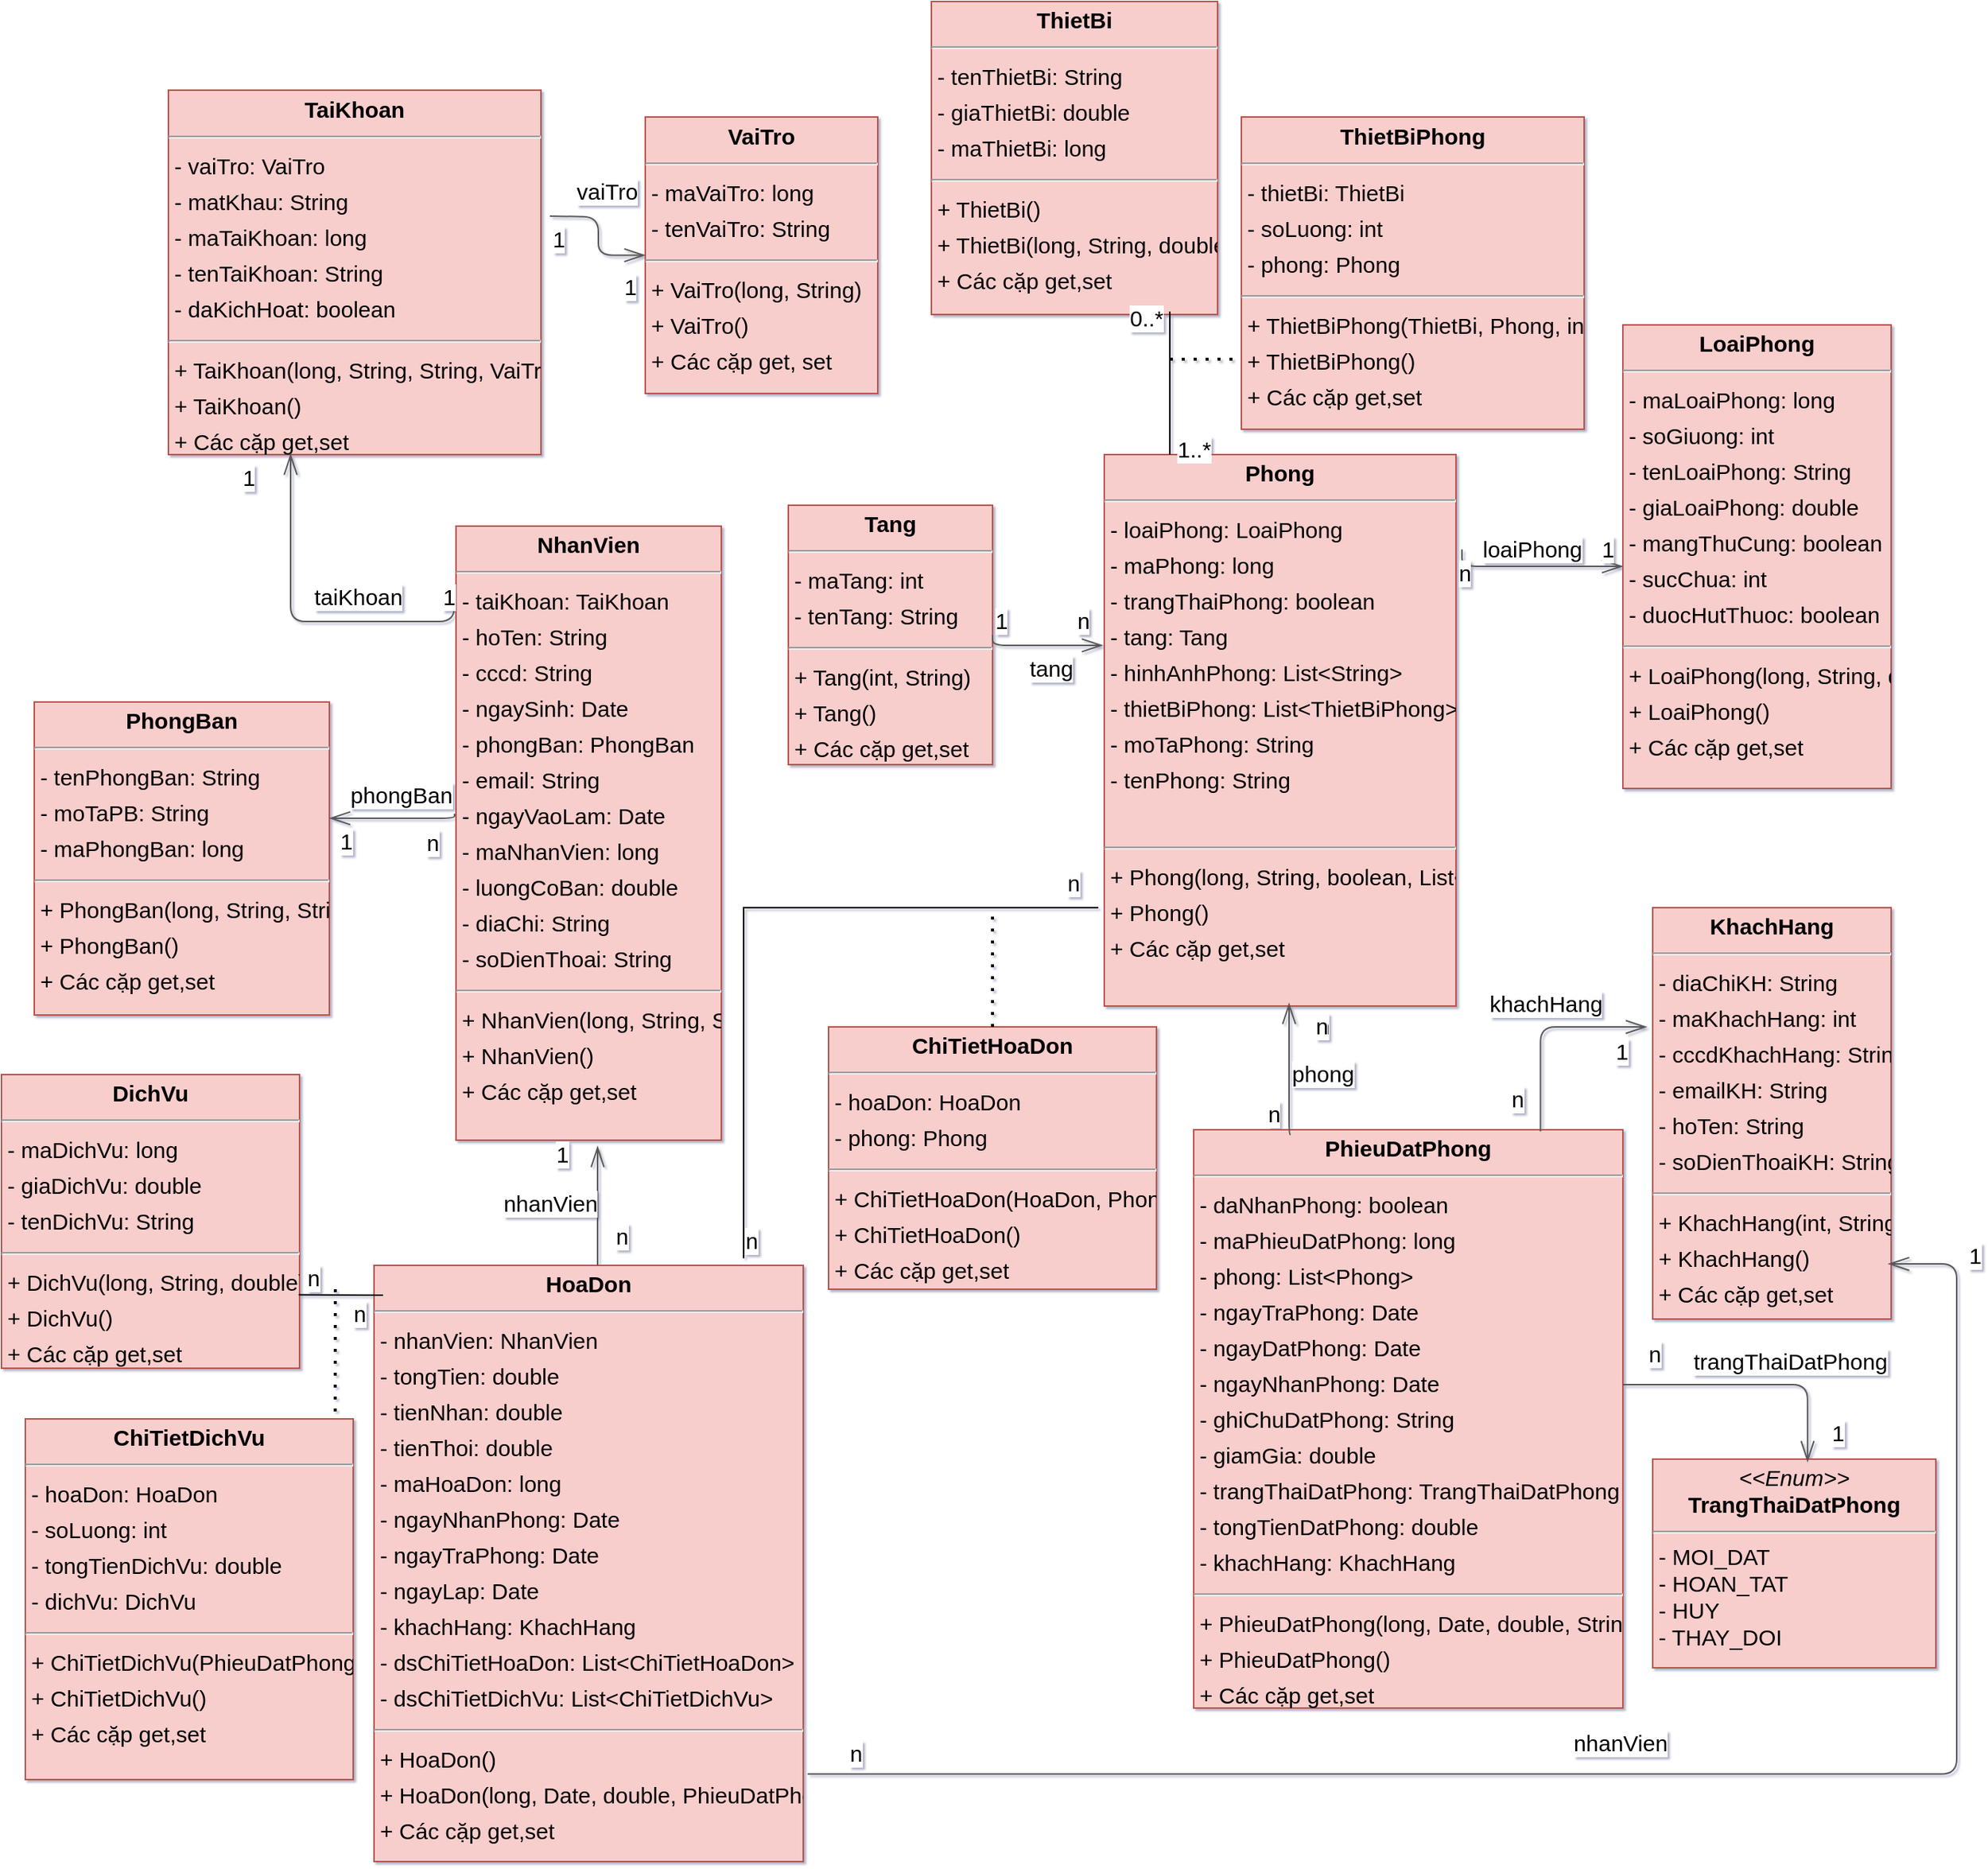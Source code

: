 <mxfile version="21.0.2" type="device"><diagram id="JD9g9ikQCyhjhphpveQB" name="Trang-1"><mxGraphModel dx="2283" dy="616" grid="1" gridSize="16" guides="1" tooltips="1" connect="1" arrows="1" fold="1" page="1" pageScale="1" pageWidth="1169" pageHeight="827" background="none" math="0" shadow="1"><root><mxCell id="0"/><mxCell id="1" parent="0"/><mxCell id="node12" value="&lt;p style=&quot;margin: 4px 0px 0px; text-align: center; font-size: 15px;&quot;&gt;&lt;b style=&quot;font-size: 15px;&quot;&gt;ChiTietDichVu&lt;/b&gt;&lt;/p&gt;&lt;hr style=&quot;font-size: 15px;&quot;&gt;&lt;p style=&quot;margin: 0px 0px 0px 4px; line-height: 1.6; font-size: 15px;&quot;&gt;- hoaDon: HoaDon&lt;br style=&quot;border-color: var(--border-color); font-size: 15px;&quot;&gt;- soLuong: int&lt;br style=&quot;border-color: var(--border-color); font-size: 15px;&quot;&gt;- tongTienDichVu: double&lt;br style=&quot;border-color: var(--border-color); font-size: 15px;&quot;&gt;- dichVu: DichVu&lt;/p&gt;&lt;hr style=&quot;font-size: 15px;&quot;&gt;&lt;p style=&quot;margin: 0px 0px 0px 4px; line-height: 1.6; font-size: 15px;&quot;&gt;+ ChiTietDichVu(PhieuDatPhong, DichVu, int, double)&lt;br style=&quot;border-color: var(--border-color); font-size: 15px;&quot;&gt;+ ChiTietDichVu()&lt;br style=&quot;font-size: 15px;&quot;&gt;&lt;/p&gt;&lt;p style=&quot;margin: 0px 0px 0px 4px; line-height: 1.6; font-size: 15px;&quot;&gt;+ Các cặp get,set&lt;/p&gt;" style="verticalAlign=top;align=left;overflow=fill;fontSize=15;fontFamily=Helvetica;html=1;rounded=0;shadow=0;comic=0;labelBackgroundColor=none;strokeWidth=1;fillColor=#f8cecc;strokeColor=#b85450;" parent="1" vertex="1"><mxGeometry x="-64" y="1047" width="220" height="242" as="geometry"/></mxCell><mxCell id="node13" value="&lt;p style=&quot;margin: 4px 0px 0px; text-align: center; font-size: 15px;&quot;&gt;&lt;b style=&quot;font-size: 15px;&quot;&gt;DichVu&lt;/b&gt;&lt;/p&gt;&lt;hr style=&quot;font-size: 15px;&quot;&gt;&lt;p style=&quot;margin: 0px 0px 0px 4px; line-height: 1.6; font-size: 15px;&quot;&gt;- maDichVu: long&lt;br style=&quot;border-color: var(--border-color); font-size: 15px;&quot;&gt;- giaDichVu: double&lt;br style=&quot;border-color: var(--border-color); font-size: 15px;&quot;&gt;- tenDichVu: String&lt;/p&gt;&lt;hr style=&quot;font-size: 15px;&quot;&gt;&lt;p style=&quot;margin: 0px 0px 0px 4px; line-height: 1.6; font-size: 15px;&quot;&gt;+ DichVu(long, String, double)&lt;br style=&quot;border-color: var(--border-color); font-size: 15px;&quot;&gt;+ DichVu()&lt;br style=&quot;font-size: 15px;&quot;&gt;&lt;/p&gt;&lt;p style=&quot;margin: 0px 0px 0px 4px; line-height: 1.6; font-size: 15px;&quot;&gt;+ Các cặp get,set&lt;/p&gt;" style="verticalAlign=top;align=left;overflow=fill;fontSize=15;fontFamily=Helvetica;html=1;rounded=0;shadow=0;comic=0;labelBackgroundColor=none;strokeWidth=1;fillColor=#f8cecc;strokeColor=#b85450;" parent="1" vertex="1"><mxGeometry x="-80" y="816" width="200" height="197" as="geometry"/></mxCell><mxCell id="node2" value="&lt;p style=&quot;margin: 4px 0px 0px; text-align: center; font-size: 15px;&quot;&gt;&lt;b style=&quot;font-size: 15px;&quot;&gt;HoaDon&lt;/b&gt;&lt;/p&gt;&lt;hr style=&quot;font-size: 15px;&quot;&gt;&lt;p style=&quot;margin: 0px 0px 0px 4px; line-height: 1.6; font-size: 15px;&quot;&gt;- nhanVien: NhanVien&lt;br style=&quot;border-color: var(--border-color); font-size: 15px;&quot;&gt;- tongTien: double&lt;br style=&quot;border-color: var(--border-color); font-size: 15px;&quot;&gt;- tienNhan: double&lt;br style=&quot;border-color: var(--border-color);&quot;&gt;- tienThoi: double&lt;br style=&quot;border-color: var(--border-color);&quot;&gt;- maHoaDon: long&lt;/p&gt;&lt;p style=&quot;margin: 0px 0px 0px 4px; line-height: 1.6; font-size: 15px;&quot;&gt;- ngayNhanPhong: Date&lt;/p&gt;&lt;p style=&quot;margin: 0px 0px 0px 4px; line-height: 1.6; font-size: 15px;&quot;&gt;- ngayTraPhong: Date&lt;br style=&quot;border-color: var(--border-color); font-size: 15px;&quot;&gt;- ngayLap: Date&lt;/p&gt;&lt;p style=&quot;margin: 0px 0px 0px 4px; line-height: 1.6; font-size: 15px;&quot;&gt;- khachHang: KhachHang&lt;/p&gt;&lt;p style=&quot;margin: 0px 0px 0px 4px; line-height: 1.6; font-size: 15px;&quot;&gt;- dsChiTietHoaDon: List&amp;lt;ChiTietHoaDon&amp;gt;&lt;/p&gt;&lt;p style=&quot;margin: 0px 0px 0px 4px; line-height: 1.6; font-size: 15px;&quot;&gt;- dsChiTietDichVu: List&amp;lt;ChiTietDichVu&amp;gt;&lt;/p&gt;&lt;hr style=&quot;font-size: 15px;&quot;&gt;&lt;p style=&quot;margin: 0px 0px 0px 4px; line-height: 1.6; font-size: 15px;&quot;&gt;+ HoaDon()&lt;br style=&quot;border-color: var(--border-color); font-size: 15px;&quot;&gt;+ HoaDon(long, Date, double, PhieuDatPhong, NhanVien)&lt;br style=&quot;font-size: 15px;&quot;&gt;&lt;/p&gt;&lt;p style=&quot;margin: 0px 0px 0px 4px; line-height: 1.6; font-size: 15px;&quot;&gt;+ Các cặp get,set&lt;/p&gt;" style="verticalAlign=top;align=left;overflow=fill;fontSize=15;fontFamily=Helvetica;html=1;rounded=0;shadow=0;comic=0;labelBackgroundColor=none;strokeWidth=1;fillColor=#f8cecc;strokeColor=#b85450;" parent="1" vertex="1"><mxGeometry x="170" y="944" width="288" height="400" as="geometry"/></mxCell><mxCell id="node1" value="&lt;p style=&quot;margin: 4px 0px 0px; text-align: center; font-size: 15px;&quot;&gt;&lt;b style=&quot;font-size: 15px;&quot;&gt;KhachHang&lt;/b&gt;&lt;/p&gt;&lt;hr style=&quot;font-size: 15px;&quot;&gt;&lt;p style=&quot;margin: 0px 0px 0px 4px; line-height: 1.6; font-size: 15px;&quot;&gt;- diaChiKH: String&lt;br style=&quot;border-color: var(--border-color); font-size: 15px;&quot;&gt;- maKhachHang: int&lt;br style=&quot;border-color: var(--border-color); font-size: 15px;&quot;&gt;- cccdKhachHang: String&lt;br style=&quot;border-color: var(--border-color); font-size: 15px;&quot;&gt;- emailKH: String&lt;br style=&quot;border-color: var(--border-color); font-size: 15px;&quot;&gt;- hoTen: String&lt;br style=&quot;border-color: var(--border-color); font-size: 15px;&quot;&gt;- soDienThoaiKH: String&lt;/p&gt;&lt;hr style=&quot;font-size: 15px;&quot;&gt;&lt;p style=&quot;margin: 0px 0px 0px 4px; line-height: 1.6; font-size: 15px;&quot;&gt;+ KhachHang(int, String, String, String, String, String)&lt;br style=&quot;border-color: var(--border-color); font-size: 15px;&quot;&gt;+ KhachHang()&lt;br style=&quot;font-size: 15px;&quot;&gt;&lt;/p&gt;&lt;p style=&quot;margin: 0px 0px 0px 4px; line-height: 1.6; font-size: 15px;&quot;&gt;+ Các cặp get,set&lt;/p&gt;" style="verticalAlign=top;align=left;overflow=fill;fontSize=15;fontFamily=Helvetica;html=1;rounded=0;shadow=0;comic=0;labelBackgroundColor=none;strokeWidth=1;fillColor=#f8cecc;strokeColor=#b85450;" parent="1" vertex="1"><mxGeometry x="1028" y="704" width="160" height="276" as="geometry"/></mxCell><mxCell id="node14" value="&lt;p style=&quot;margin: 4px 0px 0px; text-align: center; font-size: 15px;&quot;&gt;&lt;b style=&quot;font-size: 15px;&quot;&gt;LoaiPhong&lt;/b&gt;&lt;/p&gt;&lt;hr style=&quot;font-size: 15px;&quot;&gt;&lt;p style=&quot;margin: 0px 0px 0px 4px; line-height: 1.6; font-size: 15px;&quot;&gt;- maLoaiPhong: long&lt;br style=&quot;border-color: var(--border-color); font-size: 15px;&quot;&gt;- soGiuong: int&lt;br style=&quot;border-color: var(--border-color); font-size: 15px;&quot;&gt;- tenLoaiPhong: String&lt;br style=&quot;border-color: var(--border-color); font-size: 15px;&quot;&gt;- giaLoaiPhong: double&lt;br style=&quot;border-color: var(--border-color); font-size: 15px;&quot;&gt;- mangThuCung: boolean&lt;br style=&quot;border-color: var(--border-color); font-size: 15px;&quot;&gt;- sucChua: int&lt;br style=&quot;border-color: var(--border-color); font-size: 15px;&quot;&gt;- duocHutThuoc: boolean&lt;/p&gt;&lt;hr style=&quot;font-size: 15px;&quot;&gt;&lt;p style=&quot;margin: 0px 0px 0px 4px; line-height: 1.6; font-size: 15px;&quot;&gt;+ LoaiPhong(long, String, double, int, boolean, boolean, int)&lt;br style=&quot;border-color: var(--border-color); font-size: 15px;&quot;&gt;+ LoaiPhong()&lt;br style=&quot;font-size: 15px;&quot;&gt;&lt;/p&gt;&lt;p style=&quot;margin: 0px 0px 0px 4px; line-height: 1.6; font-size: 15px;&quot;&gt;+ Các cặp get,set&lt;/p&gt;" style="verticalAlign=top;align=left;overflow=fill;fontSize=15;fontFamily=Helvetica;html=1;rounded=0;shadow=0;comic=0;labelBackgroundColor=none;strokeWidth=1;fillColor=#f8cecc;strokeColor=#b85450;" parent="1" vertex="1"><mxGeometry x="1008" y="313" width="180" height="311" as="geometry"/></mxCell><mxCell id="node4" value="&lt;p style=&quot;margin: 4px 0px 0px; text-align: center; font-size: 15px;&quot;&gt;&lt;b style=&quot;font-size: 15px;&quot;&gt;NhanVien&lt;/b&gt;&lt;/p&gt;&lt;hr style=&quot;font-size: 15px;&quot;&gt;&lt;p style=&quot;margin: 0px 0px 0px 4px; line-height: 1.6; font-size: 15px;&quot;&gt;- taiKhoan: TaiKhoan&lt;br style=&quot;border-color: var(--border-color); font-size: 15px;&quot;&gt;- hoTen: String&lt;br style=&quot;border-color: var(--border-color); font-size: 15px;&quot;&gt;- cccd: String&lt;br style=&quot;border-color: var(--border-color); font-size: 15px;&quot;&gt;- ngaySinh: Date&lt;br style=&quot;border-color: var(--border-color); font-size: 15px;&quot;&gt;- phongBan: PhongBan&lt;br style=&quot;border-color: var(--border-color); font-size: 15px;&quot;&gt;- email: String&lt;br style=&quot;border-color: var(--border-color); font-size: 15px;&quot;&gt;- ngayVaoLam: Date&lt;br style=&quot;border-color: var(--border-color); font-size: 15px;&quot;&gt;- maNhanVien: long&lt;br style=&quot;border-color: var(--border-color); font-size: 15px;&quot;&gt;- luongCoBan: double&lt;br style=&quot;border-color: var(--border-color); font-size: 15px;&quot;&gt;- diaChi: String&lt;br style=&quot;border-color: var(--border-color); font-size: 15px;&quot;&gt;- soDienThoai: String&lt;/p&gt;&lt;hr style=&quot;font-size: 15px;&quot;&gt;&lt;p style=&quot;margin: 0px 0px 0px 4px; line-height: 1.6; font-size: 15px;&quot;&gt;+ NhanVien(long, String, String, String, String, String, Date, double, Date, KhachSan, TaiKhoan, PhongBan)&lt;br style=&quot;border-color: var(--border-color); font-size: 15px;&quot;&gt;+ NhanVien()&lt;br style=&quot;font-size: 15px;&quot;&gt;&lt;/p&gt;&lt;p style=&quot;margin: 0px 0px 0px 4px; line-height: 1.6; font-size: 15px;&quot;&gt;+ Các cặp get,set&lt;/p&gt;" style="verticalAlign=top;align=left;overflow=fill;fontSize=15;fontFamily=Helvetica;html=1;rounded=0;shadow=0;comic=0;labelBackgroundColor=none;strokeWidth=1;fillColor=#f8cecc;strokeColor=#b85450;" parent="1" vertex="1"><mxGeometry x="225" y="448" width="178" height="412" as="geometry"/></mxCell><mxCell id="node3" value="&lt;p style=&quot;margin: 4px 0px 0px; text-align: center; font-size: 15px;&quot;&gt;&lt;b style=&quot;font-size: 15px;&quot;&gt;PhieuDatPhong&lt;/b&gt;&lt;/p&gt;&lt;hr style=&quot;font-size: 15px;&quot;&gt;&lt;p style=&quot;margin: 0px 0px 0px 4px; line-height: 1.6; font-size: 15px;&quot;&gt;- daNhanPhong: boolean&lt;br style=&quot;border-color: var(--border-color); font-size: 15px;&quot;&gt;- maPhieuDatPhong: long&lt;br style=&quot;border-color: var(--border-color); font-size: 15px;&quot;&gt;- phong: List&amp;lt;Phong&amp;gt;&lt;br style=&quot;border-color: var(--border-color); font-size: 15px;&quot;&gt;- ngayTraPhong: Date&lt;br style=&quot;border-color: var(--border-color); font-size: 15px;&quot;&gt;- ngayDatPhong: Date&lt;br style=&quot;border-color: var(--border-color); font-size: 15px;&quot;&gt;- ngayNhanPhong: Date&lt;br style=&quot;border-color: var(--border-color); font-size: 15px;&quot;&gt;- ghiChuDatPhong: String&lt;br style=&quot;border-color: var(--border-color); font-size: 15px;&quot;&gt;- giamGia: double&lt;/p&gt;&lt;p style=&quot;margin: 0px 0px 0px 4px; line-height: 1.6; font-size: 15px;&quot;&gt;- trangThaiDatPhong: TrangThaiDatPhong&lt;br style=&quot;border-color: var(--border-color); font-size: 15px;&quot;&gt;- tongTienDatPhong: double&lt;br style=&quot;border-color: var(--border-color); font-size: 15px;&quot;&gt;- khachHang: KhachHang&lt;/p&gt;&lt;hr style=&quot;font-size: 15px;&quot;&gt;&lt;p style=&quot;margin: 0px 0px 0px 4px; line-height: 1.6; font-size: 15px;&quot;&gt;+ PhieuDatPhong(long, Date, double, String, Date, Date, boolean, double, List&amp;lt;Phong&amp;gt;, List&amp;lt;ChiTietDichVu&amp;gt;, KhachHang, NhanVien)&lt;br style=&quot;border-color: var(--border-color); font-size: 15px;&quot;&gt;+ PhieuDatPhong()&lt;br style=&quot;font-size: 15px;&quot;&gt;&lt;/p&gt;&lt;p style=&quot;margin: 0px 0px 0px 4px; line-height: 1.6; font-size: 15px;&quot;&gt;+ Các cặp get,set&lt;/p&gt;" style="verticalAlign=top;align=left;overflow=fill;fontSize=15;fontFamily=Helvetica;html=1;rounded=0;shadow=0;comic=0;labelBackgroundColor=none;strokeWidth=1;fillColor=#f8cecc;strokeColor=#b85450;" parent="1" vertex="1"><mxGeometry x="720" y="853" width="288" height="388" as="geometry"/></mxCell><mxCell id="node9" value="&lt;p style=&quot;margin: 4px 0px 0px; text-align: center; font-size: 15px;&quot;&gt;&lt;b style=&quot;font-size: 15px;&quot;&gt;Phong&lt;/b&gt;&lt;/p&gt;&lt;hr style=&quot;font-size: 15px;&quot;&gt;&lt;p style=&quot;margin: 0px 0px 0px 4px; line-height: 1.6; font-size: 15px;&quot;&gt;- loaiPhong: LoaiPhong&lt;br style=&quot;border-color: var(--border-color); font-size: 15px;&quot;&gt;- maPhong: long&lt;br style=&quot;border-color: var(--border-color); font-size: 15px;&quot;&gt;- trangThaiPhong: boolean&lt;br style=&quot;border-color: var(--border-color); font-size: 15px;&quot;&gt;- tang: Tang&lt;br style=&quot;border-color: var(--border-color); font-size: 15px;&quot;&gt;- hinhAnhPhong: List&amp;lt;String&amp;gt;&lt;br style=&quot;border-color: var(--border-color); font-size: 15px;&quot;&gt;- thietBiPhong: List&amp;lt;ThietBiPhong&amp;gt;&lt;br style=&quot;border-color: var(--border-color); font-size: 15px;&quot;&gt;- moTaPhong: String&lt;br style=&quot;border-color: var(--border-color); font-size: 15px;&quot;&gt;- tenPhong: String&lt;br style=&quot;font-size: 15px;&quot;&gt;&lt;/p&gt;&lt;p style=&quot;margin: 0px 0px 0px 4px; line-height: 1.6; font-size: 15px;&quot;&gt;&lt;br style=&quot;font-size: 15px;&quot;&gt;&lt;/p&gt;&lt;hr style=&quot;font-size: 15px;&quot;&gt;&lt;p style=&quot;margin: 0px 0px 0px 4px; line-height: 1.6; font-size: 15px;&quot;&gt;+ Phong(long, String, boolean, List&amp;lt;String&amp;gt;, String, Tang, LoaiPhong, List&amp;lt;PhongThietBi&amp;gt;, KhachSan)&lt;br style=&quot;border-color: var(--border-color); font-size: 15px;&quot;&gt;+ Phong()&lt;br style=&quot;font-size: 15px;&quot;&gt;&lt;/p&gt;&lt;p style=&quot;margin: 0px 0px 0px 4px; line-height: 1.6; font-size: 15px;&quot;&gt;+ Các cặp get,set&lt;/p&gt;" style="verticalAlign=top;align=left;overflow=fill;fontSize=15;fontFamily=Helvetica;html=1;rounded=0;shadow=0;comic=0;labelBackgroundColor=none;strokeWidth=1;fillColor=#f8cecc;strokeColor=#b85450;" parent="1" vertex="1"><mxGeometry x="660" y="400" width="236" height="370" as="geometry"/></mxCell><mxCell id="node0" value="&lt;p style=&quot;margin: 4px 0px 0px; text-align: center; font-size: 15px;&quot;&gt;&lt;b style=&quot;font-size: 15px;&quot;&gt;PhongBan&lt;/b&gt;&lt;/p&gt;&lt;hr style=&quot;font-size: 15px;&quot;&gt;&lt;p style=&quot;margin: 0px 0px 0px 4px; line-height: 1.6; font-size: 15px;&quot;&gt;- tenPhongBan: String&lt;br style=&quot;border-color: var(--border-color); font-size: 15px;&quot;&gt;- moTaPB: String&lt;br style=&quot;border-color: var(--border-color); font-size: 15px;&quot;&gt;- maPhongBan: long&lt;/p&gt;&lt;hr style=&quot;font-size: 15px;&quot;&gt;&lt;p style=&quot;margin: 0px 0px 0px 4px; line-height: 1.6; font-size: 15px;&quot;&gt;+ PhongBan(long, String, String)&lt;br style=&quot;border-color: var(--border-color); font-size: 15px;&quot;&gt;+ PhongBan()&lt;br style=&quot;font-size: 15px;&quot;&gt;&lt;/p&gt;&lt;p style=&quot;margin: 0px 0px 0px 4px; line-height: 1.6; font-size: 15px;&quot;&gt;+ Các cặp get,set&lt;/p&gt;" style="verticalAlign=top;align=left;overflow=fill;fontSize=15;fontFamily=Helvetica;html=1;rounded=0;shadow=0;comic=0;labelBackgroundColor=none;strokeWidth=1;fillColor=#f8cecc;strokeColor=#b85450;direction=south;" parent="1" vertex="1"><mxGeometry x="-58" y="566" width="198" height="210" as="geometry"/></mxCell><mxCell id="node5" value="&lt;p style=&quot;margin: 4px 0px 0px; text-align: center; font-size: 15px;&quot;&gt;&lt;b style=&quot;font-size: 15px;&quot;&gt;ThietBiPhong&lt;/b&gt;&lt;/p&gt;&lt;hr style=&quot;font-size: 15px;&quot;&gt;&lt;p style=&quot;margin: 0px 0px 0px 4px; line-height: 1.6; font-size: 15px;&quot;&gt;- thietBi: ThietBi&lt;br style=&quot;border-color: var(--border-color); font-size: 15px;&quot;&gt;- soLuong: int&lt;br style=&quot;border-color: var(--border-color); font-size: 15px;&quot;&gt;- phong: Phong&lt;/p&gt;&lt;hr style=&quot;font-size: 15px;&quot;&gt;&lt;p style=&quot;margin: 0px 0px 0px 4px; line-height: 1.6; font-size: 15px;&quot;&gt;+ ThietBiPhong(ThietBi, Phong, int)&lt;br style=&quot;border-color: var(--border-color); font-size: 15px;&quot;&gt;+ ThietBiPhong()&lt;br style=&quot;font-size: 15px;&quot;&gt;&lt;/p&gt;&lt;p style=&quot;margin: 0px 0px 0px 4px; line-height: 1.6; font-size: 15px;&quot;&gt;+ Các cặp get,set&lt;/p&gt;" style="verticalAlign=top;align=left;overflow=fill;fontSize=15;fontFamily=Helvetica;html=1;rounded=0;shadow=0;comic=0;labelBackgroundColor=none;strokeWidth=1;fillColor=#f8cecc;strokeColor=#b85450;" parent="1" vertex="1"><mxGeometry x="752" y="173.5" width="230" height="209.5" as="geometry"/></mxCell><mxCell id="NN-GwYv5wRE9xvo7zbAA-17" style="edgeStyle=orthogonalEdgeStyle;rounded=0;orthogonalLoop=1;jettySize=auto;html=1;exitX=0.25;exitY=1;exitDx=0;exitDy=0;fontSize=15;" parent="1" source="node8" edge="1"><mxGeometry relative="1" as="geometry"><mxPoint x="112" y="389" as="targetPoint"/></mxGeometry></mxCell><mxCell id="node8" value="&lt;p style=&quot;margin: 4px 0px 0px; text-align: center; font-size: 15px;&quot;&gt;&lt;b style=&quot;font-size: 15px;&quot;&gt;TaiKhoan&lt;/b&gt;&lt;/p&gt;&lt;hr style=&quot;font-size: 15px;&quot;&gt;&lt;p style=&quot;margin: 0px 0px 0px 4px; line-height: 1.6; font-size: 15px;&quot;&gt;- vaiTro: VaiTro&lt;br style=&quot;border-color: var(--border-color); font-size: 15px;&quot;&gt;- matKhau: String&lt;br style=&quot;border-color: var(--border-color); font-size: 15px;&quot;&gt;- maTaiKhoan: long&lt;br style=&quot;border-color: var(--border-color); font-size: 15px;&quot;&gt;- tenTaiKhoan: String&lt;/p&gt;&lt;p style=&quot;margin: 0px 0px 0px 4px; line-height: 1.6; font-size: 15px;&quot;&gt;- daKichHoat: boolean&lt;/p&gt;&lt;hr style=&quot;font-size: 15px;&quot;&gt;&lt;p style=&quot;margin: 0px 0px 0px 4px; line-height: 1.6; font-size: 15px;&quot;&gt;+ TaiKhoan(long, String, String, VaiTro)&lt;br style=&quot;border-color: var(--border-color); font-size: 15px;&quot;&gt;+ TaiKhoan()&lt;br style=&quot;font-size: 15px;&quot;&gt;&lt;/p&gt;&lt;p style=&quot;margin: 0px 0px 0px 4px; line-height: 1.6; font-size: 15px;&quot;&gt;+ Các cặp get,set&lt;/p&gt;" style="verticalAlign=top;align=left;overflow=fill;fontSize=15;fontFamily=Helvetica;html=1;rounded=0;shadow=0;comic=0;labelBackgroundColor=none;strokeWidth=1;fillColor=#f8cecc;strokeColor=#b85450;" parent="1" vertex="1"><mxGeometry x="32" y="155.5" width="250" height="244.5" as="geometry"/></mxCell><mxCell id="node10" value="&lt;p style=&quot;margin: 4px 0px 0px; text-align: center; font-size: 15px;&quot;&gt;&lt;b style=&quot;font-size: 15px;&quot;&gt;Tang&lt;/b&gt;&lt;/p&gt;&lt;hr style=&quot;font-size: 15px;&quot;&gt;&lt;p style=&quot;margin: 0px 0px 0px 4px; line-height: 1.6; font-size: 15px;&quot;&gt;- maTang: int&lt;br style=&quot;border-color: var(--border-color); font-size: 15px;&quot;&gt;- tenTang: String&lt;/p&gt;&lt;hr style=&quot;font-size: 15px;&quot;&gt;&lt;p style=&quot;margin: 0px 0px 0px 4px; line-height: 1.6; font-size: 15px;&quot;&gt;+ Tang(int, String)&lt;br style=&quot;border-color: var(--border-color); font-size: 15px;&quot;&gt;+ Tang()&lt;br style=&quot;font-size: 15px;&quot;&gt;&lt;/p&gt;&lt;p style=&quot;margin: 0px 0px 0px 4px; line-height: 1.6; font-size: 15px;&quot;&gt;+ Các cặp get,set&lt;/p&gt;" style="verticalAlign=top;align=left;overflow=fill;fontSize=15;fontFamily=Helvetica;html=1;rounded=0;shadow=0;comic=0;labelBackgroundColor=none;strokeWidth=1;fillColor=#f8cecc;strokeColor=#b85450;" parent="1" vertex="1"><mxGeometry x="448" y="434" width="137" height="174" as="geometry"/></mxCell><mxCell id="node7" value="&lt;p style=&quot;margin: 4px 0px 0px; text-align: center; font-size: 15px;&quot;&gt;&lt;b style=&quot;font-size: 15px;&quot;&gt;ThietBi&lt;/b&gt;&lt;/p&gt;&lt;hr style=&quot;font-size: 15px;&quot;&gt;&lt;p style=&quot;margin: 0px 0px 0px 4px; line-height: 1.6; font-size: 15px;&quot;&gt;- tenThietBi: String&lt;br style=&quot;border-color: var(--border-color); font-size: 15px;&quot;&gt;- giaThietBi: double&lt;br style=&quot;border-color: var(--border-color); font-size: 15px;&quot;&gt;- maThietBi: long&lt;/p&gt;&lt;hr style=&quot;font-size: 15px;&quot;&gt;&lt;p style=&quot;margin: 0px 0px 0px 4px; line-height: 1.6; font-size: 15px;&quot;&gt;+ ThietBi()&lt;br style=&quot;border-color: var(--border-color); font-size: 15px;&quot;&gt;+ ThietBi(long, String, double)&lt;br style=&quot;font-size: 15px;&quot;&gt;&lt;/p&gt;&lt;p style=&quot;margin: 0px 0px 0px 4px; line-height: 1.6; font-size: 15px;&quot;&gt;+ Các cặp get,set&lt;/p&gt;" style="verticalAlign=top;align=left;overflow=fill;fontSize=15;fontFamily=Helvetica;html=1;rounded=0;shadow=0;comic=0;labelBackgroundColor=none;strokeWidth=1;fillColor=#f8cecc;strokeColor=#b85450;" parent="1" vertex="1"><mxGeometry x="544" y="96" width="192" height="210" as="geometry"/></mxCell><mxCell id="node11" value="&lt;p style=&quot;margin: 4px 0px 0px; text-align: center; font-size: 15px;&quot;&gt;&lt;b style=&quot;font-size: 15px;&quot;&gt;VaiTro&lt;/b&gt;&lt;/p&gt;&lt;hr style=&quot;font-size: 15px;&quot;&gt;&lt;p style=&quot;margin: 0px 0px 0px 4px; line-height: 1.6; font-size: 15px;&quot;&gt;- maVaiTro: long&lt;br style=&quot;border-color: var(--border-color); font-size: 15px;&quot;&gt;- tenVaiTro: String&lt;/p&gt;&lt;hr style=&quot;font-size: 15px;&quot;&gt;&lt;p style=&quot;margin: 0px 0px 0px 4px; line-height: 1.6; font-size: 15px;&quot;&gt;+ VaiTro(long, String)&lt;br style=&quot;border-color: var(--border-color); font-size: 15px;&quot;&gt;+ VaiTro()&lt;br style=&quot;font-size: 15px;&quot;&gt;&lt;/p&gt;&lt;p style=&quot;margin: 0px 0px 0px 4px; line-height: 1.6; font-size: 15px;&quot;&gt;+ Các cặp get, set&lt;/p&gt;" style="verticalAlign=top;align=left;overflow=fill;fontSize=15;fontFamily=Helvetica;html=1;rounded=0;shadow=0;comic=0;labelBackgroundColor=none;strokeWidth=1;fillColor=#f8cecc;strokeColor=#b85450;" parent="1" vertex="1"><mxGeometry x="352" y="173.5" width="156" height="185.5" as="geometry"/></mxCell><mxCell id="NN-GwYv5wRE9xvo7zbAA-5" value="" style="html=1;rounded=1;edgeStyle=orthogonalEdgeStyle;dashed=0;startArrow=diamondThinstartSize=12;endArrow=openThin;endSize=12;strokeColor=#595959;fontSize=15;" parent="1" target="node11" edge="1"><mxGeometry width="50" height="50" relative="1" as="geometry"><Array as="points"/><mxPoint x="288" y="240" as="sourcePoint"/><mxPoint x="71" y="235" as="targetPoint"/></mxGeometry></mxCell><mxCell id="NN-GwYv5wRE9xvo7zbAA-6" value="1" style="edgeLabel;resizable=0;html=1;align=left;verticalAlign=top;strokeColor=default;fontSize=15;" parent="NN-GwYv5wRE9xvo7zbAA-5" vertex="1" connectable="0"><mxGeometry x="288" y="240" as="geometry"/></mxCell><mxCell id="NN-GwYv5wRE9xvo7zbAA-7" value="1" style="edgeLabel;resizable=0;html=1;align=left;verticalAlign=top;strokeColor=default;fontSize=15;" parent="NN-GwYv5wRE9xvo7zbAA-5" vertex="1" connectable="0"><mxGeometry x="336" y="272" as="geometry"/></mxCell><mxCell id="NN-GwYv5wRE9xvo7zbAA-8" value="vaiTro" style="edgeLabel;resizable=0;html=1;align=left;verticalAlign=top;strokeColor=default;fontSize=15;" parent="NN-GwYv5wRE9xvo7zbAA-5" vertex="1" connectable="0"><mxGeometry x="304" y="208" as="geometry"/></mxCell><mxCell id="NN-GwYv5wRE9xvo7zbAA-13" value="" style="html=1;rounded=1;edgeStyle=orthogonalEdgeStyle;dashed=0;startArrow=diamondThinstartSize=12;endArrow=openThin;endSize=12;strokeColor=#595959;exitX=-0.006;exitY=0.108;exitDx=0;exitDy=0;entryX=0.328;entryY=0.998;entryDx=0;entryDy=0;entryPerimeter=0;exitPerimeter=0;fontSize=15;" parent="1" source="node4" target="node8" edge="1"><mxGeometry width="50" height="50" relative="1" as="geometry"><Array as="points"><mxPoint x="114" y="512"/></Array><mxPoint x="301" y="843" as="sourcePoint"/><mxPoint x="71" y="783" as="targetPoint"/></mxGeometry></mxCell><mxCell id="NN-GwYv5wRE9xvo7zbAA-15" value="1" style="edgeLabel;resizable=0;html=1;align=left;verticalAlign=top;strokeColor=default;fontSize=15;" parent="NN-GwYv5wRE9xvo7zbAA-13" vertex="1" connectable="0"><mxGeometry x="80" y="400" as="geometry"/></mxCell><mxCell id="NN-GwYv5wRE9xvo7zbAA-16" value="taiKhoan" style="edgeLabel;resizable=0;html=1;align=left;verticalAlign=top;strokeColor=default;fontSize=15;" parent="NN-GwYv5wRE9xvo7zbAA-13" vertex="1" connectable="0"><mxGeometry x="128" y="480" as="geometry"/></mxCell><mxCell id="NN-GwYv5wRE9xvo7zbAA-19" value="1" style="edgeLabel;html=1;align=center;verticalAlign=middle;resizable=0;points=[];fontSize=15;" parent="NN-GwYv5wRE9xvo7zbAA-13" vertex="1" connectable="0"><mxGeometry x="-0.881" y="-4" relative="1" as="geometry"><mxPoint y="-12" as="offset"/></mxGeometry></mxCell><mxCell id="NN-GwYv5wRE9xvo7zbAA-24" value="" style="endArrow=none;html=1;rounded=0;fontSize=15;" parent="1" edge="1"><mxGeometry width="50" height="50" relative="1" as="geometry"><mxPoint x="704" y="400" as="sourcePoint"/><mxPoint x="704" y="304" as="targetPoint"/></mxGeometry></mxCell><mxCell id="NN-GwYv5wRE9xvo7zbAA-26" value="0..*" style="edgeLabel;html=1;align=center;verticalAlign=middle;resizable=0;points=[];fontSize=15;" parent="NN-GwYv5wRE9xvo7zbAA-24" vertex="1" connectable="0"><mxGeometry x="0.923" relative="1" as="geometry"><mxPoint x="-16" as="offset"/></mxGeometry></mxCell><mxCell id="NN-GwYv5wRE9xvo7zbAA-27" value="1..*" style="edgeLabel;html=1;align=center;verticalAlign=middle;resizable=0;points=[];fontSize=15;" parent="NN-GwYv5wRE9xvo7zbAA-24" vertex="1" connectable="0"><mxGeometry x="-0.909" y="-1" relative="1" as="geometry"><mxPoint x="15" as="offset"/></mxGeometry></mxCell><mxCell id="NN-GwYv5wRE9xvo7zbAA-25" value="" style="endArrow=none;dashed=1;html=1;dashPattern=1 3;strokeWidth=2;rounded=0;fontSize=15;" parent="1" edge="1"><mxGeometry width="50" height="50" relative="1" as="geometry"><mxPoint x="704" y="336" as="sourcePoint"/><mxPoint x="752" y="336" as="targetPoint"/></mxGeometry></mxCell><mxCell id="NN-GwYv5wRE9xvo7zbAA-38" value="" style="html=1;rounded=1;edgeStyle=orthogonalEdgeStyle;dashed=0;startArrow=diamondThinstartSize=12;endArrow=openThin;endSize=12;strokeColor=#595959;exitX=1;exitY=0.5;exitDx=0;exitDy=0;fontSize=15;" parent="1" source="node10" edge="1"><mxGeometry width="50" height="50" relative="1" as="geometry"><Array as="points"><mxPoint x="585" y="528"/><mxPoint x="659" y="528"/></Array><mxPoint x="810" y="926" as="sourcePoint"/><mxPoint x="659" y="528" as="targetPoint"/></mxGeometry></mxCell><mxCell id="NN-GwYv5wRE9xvo7zbAA-39" value="1" style="edgeLabel;resizable=0;html=1;align=left;verticalAlign=top;strokeColor=default;fontSize=15;" parent="NN-GwYv5wRE9xvo7zbAA-38" vertex="1" connectable="0"><mxGeometry x="585" y="496" as="geometry"/></mxCell><mxCell id="NN-GwYv5wRE9xvo7zbAA-40" value="n" style="edgeLabel;resizable=0;html=1;align=left;verticalAlign=top;strokeColor=default;fontSize=15;" parent="NN-GwYv5wRE9xvo7zbAA-38" vertex="1" connectable="0"><mxGeometry x="640" y="496" as="geometry"/></mxCell><mxCell id="NN-GwYv5wRE9xvo7zbAA-41" value="tang" style="edgeLabel;resizable=0;html=1;align=left;verticalAlign=top;strokeColor=default;fontSize=15;" parent="NN-GwYv5wRE9xvo7zbAA-38" vertex="1" connectable="0"><mxGeometry x="608" y="528" as="geometry"/></mxCell><mxCell id="NN-GwYv5wRE9xvo7zbAA-43" value="" style="html=1;rounded=1;edgeStyle=orthogonalEdgeStyle;dashed=0;startArrow=diamondThinstartSize=12;endArrow=openThin;endSize=12;strokeColor=#595959;exitX=1.017;exitY=0.172;exitDx=0;exitDy=0;exitPerimeter=0;fontSize=15;" parent="1" source="node9" target="node14" edge="1"><mxGeometry width="50" height="50" relative="1" as="geometry"><Array as="points"><mxPoint x="976" y="475"/><mxPoint x="976" y="475"/></Array><mxPoint x="810" y="926" as="sourcePoint"/><mxPoint x="710" y="712" as="targetPoint"/></mxGeometry></mxCell><mxCell id="NN-GwYv5wRE9xvo7zbAA-44" value="n" style="edgeLabel;resizable=0;html=1;align=left;verticalAlign=top;strokeColor=default;fontSize=15;" parent="NN-GwYv5wRE9xvo7zbAA-43" vertex="1" connectable="0"><mxGeometry x="896" y="464" as="geometry"/></mxCell><mxCell id="NN-GwYv5wRE9xvo7zbAA-45" value="1" style="edgeLabel;resizable=0;html=1;align=left;verticalAlign=top;strokeColor=default;fontSize=15;" parent="NN-GwYv5wRE9xvo7zbAA-43" vertex="1" connectable="0"><mxGeometry x="992" y="448" as="geometry"/></mxCell><mxCell id="NN-GwYv5wRE9xvo7zbAA-46" value="loaiPhong" style="edgeLabel;resizable=0;html=1;align=left;verticalAlign=top;strokeColor=default;fontSize=15;" parent="NN-GwYv5wRE9xvo7zbAA-43" vertex="1" connectable="0"><mxGeometry x="912" y="448" as="geometry"/></mxCell><mxCell id="NN-GwYv5wRE9xvo7zbAA-48" value="" style="html=1;rounded=1;edgeStyle=orthogonalEdgeStyle;dashed=0;startArrow=diamondThinstartSize=12;endArrow=openThin;endSize=12;strokeColor=#595959;fontSize=15;exitX=0.226;exitY=0.008;exitDx=0;exitDy=0;exitPerimeter=0;" parent="1" source="node3" edge="1"><mxGeometry width="50" height="50" relative="1" as="geometry"><Array as="points"><mxPoint x="784" y="856"/></Array><mxPoint x="784" y="848" as="sourcePoint"/><mxPoint x="784" y="768" as="targetPoint"/></mxGeometry></mxCell><mxCell id="NN-GwYv5wRE9xvo7zbAA-49" value="n" style="edgeLabel;resizable=0;html=1;align=left;verticalAlign=top;strokeColor=default;fontSize=15;" parent="NN-GwYv5wRE9xvo7zbAA-48" vertex="1" connectable="0"><mxGeometry x="768" y="827" as="geometry"/></mxCell><mxCell id="NN-GwYv5wRE9xvo7zbAA-50" value="n" style="edgeLabel;resizable=0;html=1;align=left;verticalAlign=top;strokeColor=default;fontSize=15;" parent="NN-GwYv5wRE9xvo7zbAA-48" vertex="1" connectable="0"><mxGeometry x="801" y="768" as="geometry"/></mxCell><mxCell id="NN-GwYv5wRE9xvo7zbAA-51" value="phong" style="edgeLabel;resizable=0;html=1;align=left;verticalAlign=top;strokeColor=default;fontSize=15;" parent="NN-GwYv5wRE9xvo7zbAA-48" vertex="1" connectable="0"><mxGeometry x="784" y="800" as="geometry"/></mxCell><mxCell id="NN-GwYv5wRE9xvo7zbAA-58" value="" style="endArrow=none;html=1;rounded=0;fontSize=15;entryX=1;entryY=0.75;entryDx=0;entryDy=0;" parent="1" target="node13" edge="1"><mxGeometry width="50" height="50" relative="1" as="geometry"><mxPoint x="176" y="964" as="sourcePoint"/><mxPoint x="128" y="988" as="targetPoint"/><Array as="points"/></mxGeometry></mxCell><mxCell id="NN-GwYv5wRE9xvo7zbAA-59" value="n" style="edgeLabel;html=1;align=center;verticalAlign=middle;resizable=0;points=[];fontSize=15;" parent="NN-GwYv5wRE9xvo7zbAA-58" vertex="1" connectable="0"><mxGeometry x="-0.771" relative="1" as="geometry"><mxPoint x="-10" y="12" as="offset"/></mxGeometry></mxCell><mxCell id="NN-GwYv5wRE9xvo7zbAA-60" value="n" style="edgeLabel;html=1;align=center;verticalAlign=middle;resizable=0;points=[];fontSize=15;" parent="NN-GwYv5wRE9xvo7zbAA-58" vertex="1" connectable="0"><mxGeometry x="0.667" relative="1" as="geometry"><mxPoint x="-1" y="-12" as="offset"/></mxGeometry></mxCell><mxCell id="NN-GwYv5wRE9xvo7zbAA-61" value="" style="endArrow=none;dashed=1;html=1;dashPattern=1 3;strokeWidth=2;rounded=0;entryX=0.945;entryY=0.004;entryDx=0;entryDy=0;entryPerimeter=0;fontSize=15;" parent="1" target="node12" edge="1"><mxGeometry width="50" height="50" relative="1" as="geometry"><mxPoint x="144" y="960" as="sourcePoint"/><mxPoint x="754" y="784" as="targetPoint"/></mxGeometry></mxCell><mxCell id="NN-GwYv5wRE9xvo7zbAA-64" value="" style="html=1;rounded=1;edgeStyle=orthogonalEdgeStyle;dashed=0;startArrow=diamondThinstartSize=12;endArrow=openThin;endSize=12;strokeColor=#595959;entryX=-0.025;entryY=0.29;entryDx=0;entryDy=0;fontSize=15;exitX=0.808;exitY=0.003;exitDx=0;exitDy=0;exitPerimeter=0;entryPerimeter=0;" parent="1" source="node3" target="node1" edge="1"><mxGeometry width="50" height="50" relative="1" as="geometry"><Array as="points"><mxPoint x="953" y="784"/></Array><mxPoint x="1008" y="960" as="sourcePoint"/><mxPoint x="800" y="786" as="targetPoint"/></mxGeometry></mxCell><mxCell id="NN-GwYv5wRE9xvo7zbAA-65" value="n" style="edgeLabel;resizable=0;html=1;align=left;verticalAlign=top;strokeColor=default;fontSize=15;" parent="NN-GwYv5wRE9xvo7zbAA-64" vertex="1" connectable="0"><mxGeometry x="768" y="827" as="geometry"/></mxCell><mxCell id="NN-GwYv5wRE9xvo7zbAA-67" value="phong" style="edgeLabel;resizable=0;html=1;align=left;verticalAlign=top;strokeColor=default;fontSize=15;" parent="NN-GwYv5wRE9xvo7zbAA-64" vertex="1" connectable="0"><mxGeometry x="784" y="800" as="geometry"/></mxCell><mxCell id="NN-GwYv5wRE9xvo7zbAA-68" value="1" style="edgeLabel;html=1;align=center;verticalAlign=middle;resizable=0;points=[];fontSize=15;" parent="NN-GwYv5wRE9xvo7zbAA-64" vertex="1" connectable="0"><mxGeometry x="0.89" y="-1" relative="1" as="geometry"><mxPoint x="-9" y="15" as="offset"/></mxGeometry></mxCell><mxCell id="NN-GwYv5wRE9xvo7zbAA-69" value="n" style="edgeLabel;html=1;align=center;verticalAlign=middle;resizable=0;points=[];fontSize=15;" parent="NN-GwYv5wRE9xvo7zbAA-64" vertex="1" connectable="0"><mxGeometry x="-0.882" y="-2" relative="1" as="geometry"><mxPoint x="-18" y="-14" as="offset"/></mxGeometry></mxCell><mxCell id="NN-GwYv5wRE9xvo7zbAA-70" value="khachHang" style="edgeLabel;html=1;align=center;verticalAlign=middle;resizable=0;points=[];fontSize=15;" parent="NN-GwYv5wRE9xvo7zbAA-64" vertex="1" connectable="0"><mxGeometry x="0.055" relative="1" as="geometry"><mxPoint x="-1" y="-16" as="offset"/></mxGeometry></mxCell><mxCell id="NN-GwYv5wRE9xvo7zbAA-78" value="" style="html=1;rounded=1;edgeStyle=orthogonalEdgeStyle;dashed=0;startArrow=diamondThinstartSize=12;endArrow=openThin;endSize=12;strokeColor=#595959;fontSize=15;" parent="1" edge="1"><mxGeometry width="50" height="50" relative="1" as="geometry"><Array as="points"><mxPoint x="320" y="929"/></Array><mxPoint x="320" y="944" as="sourcePoint"/><mxPoint x="320" y="864" as="targetPoint"/></mxGeometry></mxCell><mxCell id="NN-GwYv5wRE9xvo7zbAA-79" value="n" style="edgeLabel;resizable=0;html=1;align=left;verticalAlign=top;strokeColor=default;fontSize=15;" parent="NN-GwYv5wRE9xvo7zbAA-78" vertex="1" connectable="0"><mxGeometry x="768" y="827" as="geometry"/></mxCell><mxCell id="NN-GwYv5wRE9xvo7zbAA-81" value="phong" style="edgeLabel;resizable=0;html=1;align=left;verticalAlign=top;strokeColor=default;fontSize=15;" parent="NN-GwYv5wRE9xvo7zbAA-78" vertex="1" connectable="0"><mxGeometry x="784" y="800" as="geometry"/></mxCell><mxCell id="NN-GwYv5wRE9xvo7zbAA-82" value="1" style="edgeLabel;html=1;align=center;verticalAlign=middle;resizable=0;points=[];fontSize=15;" parent="NN-GwYv5wRE9xvo7zbAA-78" vertex="1" connectable="0"><mxGeometry x="0.89" y="-1" relative="1" as="geometry"><mxPoint x="-25" as="offset"/></mxGeometry></mxCell><mxCell id="NN-GwYv5wRE9xvo7zbAA-83" value="n" style="edgeLabel;html=1;align=center;verticalAlign=middle;resizable=0;points=[];fontSize=15;" parent="NN-GwYv5wRE9xvo7zbAA-78" vertex="1" connectable="0"><mxGeometry x="-0.882" y="-2" relative="1" as="geometry"><mxPoint x="14" y="-16" as="offset"/></mxGeometry></mxCell><mxCell id="NN-GwYv5wRE9xvo7zbAA-84" value="nhanVien" style="edgeLabel;html=1;align=center;verticalAlign=middle;resizable=0;points=[];fontSize=15;" parent="NN-GwYv5wRE9xvo7zbAA-78" vertex="1" connectable="0"><mxGeometry x="0.055" relative="1" as="geometry"><mxPoint x="-32" as="offset"/></mxGeometry></mxCell><mxCell id="NN-GwYv5wRE9xvo7zbAA-92" value="" style="html=1;rounded=1;edgeStyle=orthogonalEdgeStyle;dashed=0;startArrow=diamondThinstartSize=12;endArrow=openThin;endSize=12;strokeColor=#595959;fontSize=15;" parent="1" edge="1"><mxGeometry width="50" height="50" relative="1" as="geometry"><Array as="points"><mxPoint x="224" y="644"/><mxPoint x="140" y="644"/></Array><mxPoint x="224" y="641" as="sourcePoint"/><mxPoint x="140" y="644" as="targetPoint"/></mxGeometry></mxCell><mxCell id="NN-GwYv5wRE9xvo7zbAA-93" value="n" style="edgeLabel;resizable=0;html=1;align=left;verticalAlign=top;strokeColor=default;fontSize=15;" parent="NN-GwYv5wRE9xvo7zbAA-92" vertex="1" connectable="0"><mxGeometry x="768" y="827" as="geometry"/></mxCell><mxCell id="NN-GwYv5wRE9xvo7zbAA-95" value="phong" style="edgeLabel;resizable=0;html=1;align=left;verticalAlign=top;strokeColor=default;fontSize=15;" parent="NN-GwYv5wRE9xvo7zbAA-92" vertex="1" connectable="0"><mxGeometry x="784" y="800" as="geometry"/></mxCell><mxCell id="NN-GwYv5wRE9xvo7zbAA-96" value="1" style="edgeLabel;html=1;align=center;verticalAlign=middle;resizable=0;points=[];fontSize=15;" parent="NN-GwYv5wRE9xvo7zbAA-92" vertex="1" connectable="0"><mxGeometry x="0.89" y="-1" relative="1" as="geometry"><mxPoint x="6" y="16" as="offset"/></mxGeometry></mxCell><mxCell id="NN-GwYv5wRE9xvo7zbAA-97" value="n" style="edgeLabel;html=1;align=center;verticalAlign=middle;resizable=0;points=[];fontSize=15;" parent="NN-GwYv5wRE9xvo7zbAA-92" vertex="1" connectable="0"><mxGeometry x="-0.882" y="-2" relative="1" as="geometry"><mxPoint x="-13" y="18" as="offset"/></mxGeometry></mxCell><mxCell id="NN-GwYv5wRE9xvo7zbAA-98" value="phongBan" style="edgeLabel;html=1;align=center;verticalAlign=middle;resizable=0;points=[];fontSize=15;" parent="NN-GwYv5wRE9xvo7zbAA-92" vertex="1" connectable="0"><mxGeometry x="0.055" relative="1" as="geometry"><mxPoint x="7" y="-16" as="offset"/></mxGeometry></mxCell><mxCell id="9kKyNftHh3VxOhHSyTWr-3" value="" style="endArrow=none;html=1;rounded=0;exitX=0.861;exitY=-0.012;exitDx=0;exitDy=0;exitPerimeter=0;" parent="1" source="node2" edge="1"><mxGeometry width="50" height="50" relative="1" as="geometry"><mxPoint x="288" y="754" as="sourcePoint"/><mxPoint x="656" y="704" as="targetPoint"/><Array as="points"><mxPoint x="418" y="704"/></Array></mxGeometry></mxCell><mxCell id="9kKyNftHh3VxOhHSyTWr-4" value="n" style="edgeLabel;html=1;align=center;verticalAlign=middle;resizable=0;points=[];fontSize=15;" parent="1" vertex="1" connectable="0"><mxGeometry x="128.003" y="975.996" as="geometry"><mxPoint x="295" y="-49" as="offset"/></mxGeometry></mxCell><mxCell id="9kKyNftHh3VxOhHSyTWr-5" value="n" style="edgeLabel;html=1;align=center;verticalAlign=middle;resizable=0;points=[];fontSize=15;" parent="1" vertex="1" connectable="0"><mxGeometry x="152.003" y="1008.816" as="geometry"><mxPoint x="487" y="-322" as="offset"/></mxGeometry></mxCell><mxCell id="9kKyNftHh3VxOhHSyTWr-8" value="&lt;p style=&quot;margin: 4px 0px 0px; text-align: center; font-size: 15px;&quot;&gt;&lt;b style=&quot;font-size: 15px;&quot;&gt;ChiTietHoaDon&lt;/b&gt;&lt;/p&gt;&lt;hr style=&quot;font-size: 15px;&quot;&gt;&lt;p style=&quot;margin: 0px 0px 0px 4px; line-height: 1.6; font-size: 15px;&quot;&gt;- hoaDon: HoaDon&lt;br style=&quot;border-color: var(--border-color); font-size: 15px;&quot;&gt;- phong: Phong&lt;br&gt;&lt;/p&gt;&lt;hr style=&quot;font-size: 15px;&quot;&gt;&lt;p style=&quot;margin: 0px 0px 0px 4px; line-height: 1.6; font-size: 15px;&quot;&gt;+ ChiTietHoaDon(HoaDon, Phong)&lt;br style=&quot;border-color: var(--border-color); font-size: 15px;&quot;&gt;+ ChiTietHoaDon()&lt;br style=&quot;font-size: 15px;&quot;&gt;&lt;/p&gt;&lt;p style=&quot;margin: 0px 0px 0px 4px; line-height: 1.6; font-size: 15px;&quot;&gt;+ Các cặp get,set&lt;/p&gt;" style="verticalAlign=top;align=left;overflow=fill;fontSize=15;fontFamily=Helvetica;html=1;rounded=0;shadow=0;comic=0;labelBackgroundColor=none;strokeWidth=1;fillColor=#f8cecc;strokeColor=#b85450;" parent="1" vertex="1"><mxGeometry x="475" y="784" width="220" height="176" as="geometry"/></mxCell><mxCell id="9kKyNftHh3VxOhHSyTWr-9" value="" style="endArrow=none;dashed=1;html=1;dashPattern=1 3;strokeWidth=2;rounded=0;exitX=0.5;exitY=0;exitDx=0;exitDy=0;" parent="1" source="9kKyNftHh3VxOhHSyTWr-8" edge="1"><mxGeometry width="50" height="50" relative="1" as="geometry"><mxPoint x="336" y="1010" as="sourcePoint"/><mxPoint x="585" y="704" as="targetPoint"/></mxGeometry></mxCell><mxCell id="9kKyNftHh3VxOhHSyTWr-11" value="" style="html=1;rounded=1;edgeStyle=orthogonalEdgeStyle;dashed=0;startArrow=diamondThinstartSize=12;endArrow=openThin;endSize=12;strokeColor=#595959;fontSize=15;exitX=1.01;exitY=0.853;exitDx=0;exitDy=0;exitPerimeter=0;entryX=0.988;entryY=0.866;entryDx=0;entryDy=0;entryPerimeter=0;" parent="1" source="node2" target="node1" edge="1"><mxGeometry width="50" height="50" relative="1" as="geometry"><Array as="points"><mxPoint x="1232" y="1285"/><mxPoint x="1232" y="943"/></Array><mxPoint x="336" y="960" as="sourcePoint"/><mxPoint x="1184" y="1040" as="targetPoint"/></mxGeometry></mxCell><mxCell id="9kKyNftHh3VxOhHSyTWr-12" value="n" style="edgeLabel;resizable=0;html=1;align=left;verticalAlign=top;strokeColor=default;fontSize=15;" parent="9kKyNftHh3VxOhHSyTWr-11" vertex="1" connectable="0"><mxGeometry x="768" y="827" as="geometry"/></mxCell><mxCell id="9kKyNftHh3VxOhHSyTWr-13" value="n" style="edgeLabel;resizable=0;html=1;align=left;verticalAlign=top;strokeColor=default;fontSize=15;" parent="9kKyNftHh3VxOhHSyTWr-11" vertex="1" connectable="0"><mxGeometry x="800" y="768" as="geometry"/></mxCell><mxCell id="9kKyNftHh3VxOhHSyTWr-14" value="phong" style="edgeLabel;resizable=0;html=1;align=left;verticalAlign=top;strokeColor=default;fontSize=15;direction=south;" parent="9kKyNftHh3VxOhHSyTWr-11" vertex="1" connectable="0"><mxGeometry x="784" y="800" as="geometry"/></mxCell><mxCell id="9kKyNftHh3VxOhHSyTWr-15" value="1" style="edgeLabel;html=1;align=center;verticalAlign=middle;resizable=0;points=[];fontSize=15;" parent="9kKyNftHh3VxOhHSyTWr-11" vertex="1" connectable="0"><mxGeometry x="0.89" y="-1" relative="1" as="geometry"><mxPoint x="11" y="-24" as="offset"/></mxGeometry></mxCell><mxCell id="9kKyNftHh3VxOhHSyTWr-16" value="n" style="edgeLabel;html=1;align=center;verticalAlign=middle;resizable=0;points=[];fontSize=15;" parent="9kKyNftHh3VxOhHSyTWr-11" vertex="1" connectable="0"><mxGeometry x="-0.882" y="-2" relative="1" as="geometry"><mxPoint x="-37" y="-16" as="offset"/></mxGeometry></mxCell><mxCell id="9kKyNftHh3VxOhHSyTWr-17" value="nhanVien" style="edgeLabel;html=1;align=center;verticalAlign=middle;resizable=0;points=[];fontSize=15;" parent="9kKyNftHh3VxOhHSyTWr-11" vertex="1" connectable="0"><mxGeometry x="0.055" relative="1" as="geometry"><mxPoint x="-67" y="-21" as="offset"/></mxGeometry></mxCell><mxCell id="P56iyV5pLYhUlFNKR0Oy-2" value="&lt;p style=&quot;margin: 4px 0px 0px; text-align: center; font-size: 15px;&quot;&gt;&lt;i style=&quot;font-size: 15px;&quot;&gt;&amp;lt;&amp;lt;Enum&amp;gt;&amp;gt;&lt;/i&gt;&lt;br style=&quot;font-size: 15px;&quot;&gt;&lt;b style=&quot;font-size: 15px;&quot;&gt;TrangThaiDatPhong&lt;/b&gt;&lt;/p&gt;&lt;hr style=&quot;font-size: 15px;&quot;&gt;&lt;p style=&quot;margin: 0px 0px 0px 4px; font-size: 15px;&quot;&gt;- MOI_DAT&lt;br style=&quot;font-size: 15px;&quot;&gt;- HOAN_TAT&lt;/p&gt;&lt;p style=&quot;margin: 0px 0px 0px 4px; font-size: 15px;&quot;&gt;- HUY&lt;/p&gt;&lt;p style=&quot;margin: 0px 0px 0px 4px; font-size: 15px;&quot;&gt;- THAY_DOI&lt;/p&gt;" style="verticalAlign=top;align=left;overflow=fill;fontSize=15;fontFamily=Helvetica;html=1;whiteSpace=wrap;fillColor=#f8cecc;strokeColor=#b85450;" vertex="1" parent="1"><mxGeometry x="1028" y="1074" width="190" height="140" as="geometry"/></mxCell><mxCell id="P56iyV5pLYhUlFNKR0Oy-3" value="" style="html=1;rounded=1;edgeStyle=orthogonalEdgeStyle;dashed=0;startArrow=diamondThinstartSize=12;endArrow=openThin;endSize=12;strokeColor=#595959;fontSize=15;entryX=0.547;entryY=0.014;entryDx=0;entryDy=0;entryPerimeter=0;" edge="1" parent="1" target="P56iyV5pLYhUlFNKR0Oy-2"><mxGeometry width="50" height="50" relative="1" as="geometry"><Array as="points"><mxPoint x="1132" y="1024"/></Array><mxPoint x="1008" y="1024" as="sourcePoint"/><mxPoint x="336" y="880" as="targetPoint"/></mxGeometry></mxCell><mxCell id="P56iyV5pLYhUlFNKR0Oy-4" value="n" style="edgeLabel;resizable=0;html=1;align=left;verticalAlign=top;strokeColor=default;fontSize=15;" vertex="1" connectable="0" parent="P56iyV5pLYhUlFNKR0Oy-3"><mxGeometry x="768" y="827" as="geometry"/></mxCell><mxCell id="P56iyV5pLYhUlFNKR0Oy-5" value="phong" style="edgeLabel;resizable=0;html=1;align=left;verticalAlign=top;strokeColor=default;fontSize=15;" vertex="1" connectable="0" parent="P56iyV5pLYhUlFNKR0Oy-3"><mxGeometry x="784" y="800" as="geometry"/></mxCell><mxCell id="P56iyV5pLYhUlFNKR0Oy-6" value="1" style="edgeLabel;html=1;align=center;verticalAlign=middle;resizable=0;points=[];fontSize=15;" vertex="1" connectable="0" parent="P56iyV5pLYhUlFNKR0Oy-3"><mxGeometry x="0.89" y="-1" relative="1" as="geometry"><mxPoint x="21" y="-10" as="offset"/></mxGeometry></mxCell><mxCell id="P56iyV5pLYhUlFNKR0Oy-7" value="n" style="edgeLabel;html=1;align=center;verticalAlign=middle;resizable=0;points=[];fontSize=15;" vertex="1" connectable="0" parent="P56iyV5pLYhUlFNKR0Oy-3"><mxGeometry x="-0.882" y="-2" relative="1" as="geometry"><mxPoint x="10" y="-23" as="offset"/></mxGeometry></mxCell><mxCell id="P56iyV5pLYhUlFNKR0Oy-8" value="trangThaiDatPhong" style="edgeLabel;html=1;align=center;verticalAlign=middle;resizable=0;points=[];fontSize=15;" vertex="1" connectable="0" parent="P56iyV5pLYhUlFNKR0Oy-3"><mxGeometry x="0.055" relative="1" as="geometry"><mxPoint x="19" y="-16" as="offset"/></mxGeometry></mxCell></root></mxGraphModel></diagram></mxfile>